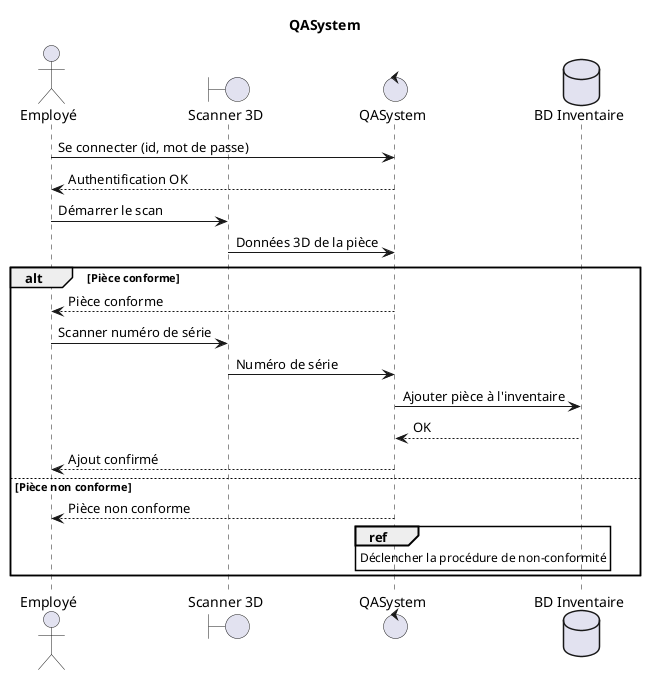 @startuml
title QASystem

actor "Employé" as emp
boundary "Scanner 3D" as scan
control "QASystem" as sys
database "BD Inventaire" as inv

emp -> sys : Se connecter (id, mot de passe)
sys --> emp : Authentification OK

emp -> scan : Démarrer le scan
scan -> sys : Données 3D de la pièce


alt Pièce conforme
  sys --> emp : Pièce conforme
  emp -> scan : Scanner numéro de série
  scan -> sys : Numéro de série
  sys -> inv : Ajouter pièce à l'inventaire
  inv --> sys : OK
  sys --> emp : Ajout confirmé
else Pièce non conforme
  sys --> emp : Pièce non conforme
  ref over sys
    Déclencher la procédure de non-conformité
  end ref
end

@enduml